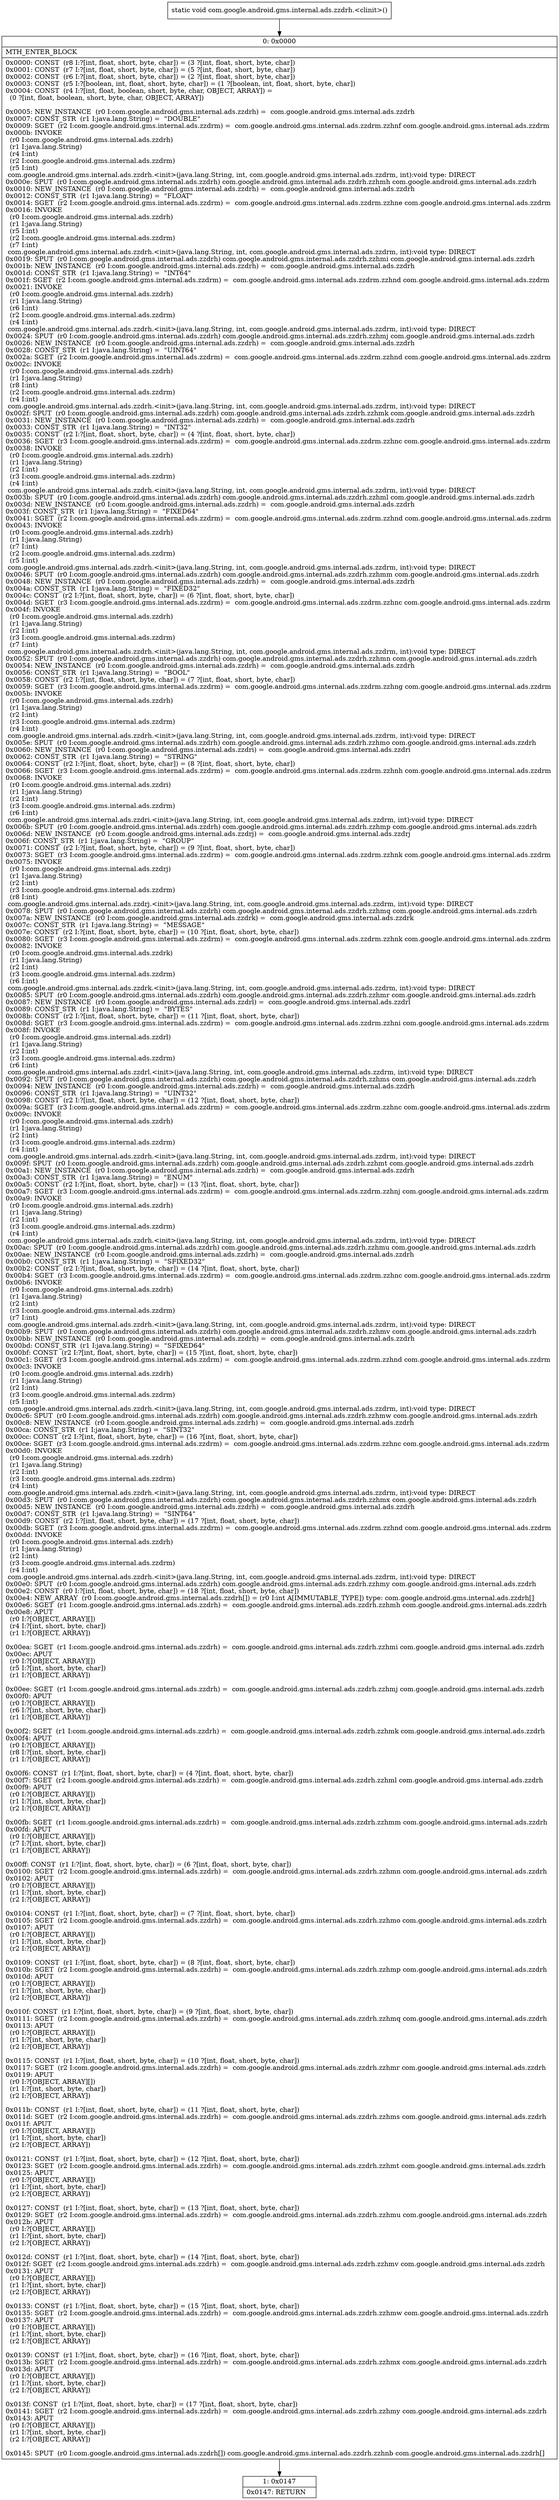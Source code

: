 digraph "CFG forcom.google.android.gms.internal.ads.zzdrh.\<clinit\>()V" {
Node_0 [shape=record,label="{0\:\ 0x0000|MTH_ENTER_BLOCK\l|0x0000: CONST  (r8 I:?[int, float, short, byte, char]) = (3 ?[int, float, short, byte, char]) \l0x0001: CONST  (r7 I:?[int, float, short, byte, char]) = (5 ?[int, float, short, byte, char]) \l0x0002: CONST  (r6 I:?[int, float, short, byte, char]) = (2 ?[int, float, short, byte, char]) \l0x0003: CONST  (r5 I:?[boolean, int, float, short, byte, char]) = (1 ?[boolean, int, float, short, byte, char]) \l0x0004: CONST  (r4 I:?[int, float, boolean, short, byte, char, OBJECT, ARRAY]) = \l  (0 ?[int, float, boolean, short, byte, char, OBJECT, ARRAY])\l \l0x0005: NEW_INSTANCE  (r0 I:com.google.android.gms.internal.ads.zzdrh) =  com.google.android.gms.internal.ads.zzdrh \l0x0007: CONST_STR  (r1 I:java.lang.String) =  \"DOUBLE\" \l0x0009: SGET  (r2 I:com.google.android.gms.internal.ads.zzdrm) =  com.google.android.gms.internal.ads.zzdrm.zzhnf com.google.android.gms.internal.ads.zzdrm \l0x000b: INVOKE  \l  (r0 I:com.google.android.gms.internal.ads.zzdrh)\l  (r1 I:java.lang.String)\l  (r4 I:int)\l  (r2 I:com.google.android.gms.internal.ads.zzdrm)\l  (r5 I:int)\l com.google.android.gms.internal.ads.zzdrh.\<init\>(java.lang.String, int, com.google.android.gms.internal.ads.zzdrm, int):void type: DIRECT \l0x000e: SPUT  (r0 I:com.google.android.gms.internal.ads.zzdrh) com.google.android.gms.internal.ads.zzdrh.zzhmh com.google.android.gms.internal.ads.zzdrh \l0x0010: NEW_INSTANCE  (r0 I:com.google.android.gms.internal.ads.zzdrh) =  com.google.android.gms.internal.ads.zzdrh \l0x0012: CONST_STR  (r1 I:java.lang.String) =  \"FLOAT\" \l0x0014: SGET  (r2 I:com.google.android.gms.internal.ads.zzdrm) =  com.google.android.gms.internal.ads.zzdrm.zzhne com.google.android.gms.internal.ads.zzdrm \l0x0016: INVOKE  \l  (r0 I:com.google.android.gms.internal.ads.zzdrh)\l  (r1 I:java.lang.String)\l  (r5 I:int)\l  (r2 I:com.google.android.gms.internal.ads.zzdrm)\l  (r7 I:int)\l com.google.android.gms.internal.ads.zzdrh.\<init\>(java.lang.String, int, com.google.android.gms.internal.ads.zzdrm, int):void type: DIRECT \l0x0019: SPUT  (r0 I:com.google.android.gms.internal.ads.zzdrh) com.google.android.gms.internal.ads.zzdrh.zzhmi com.google.android.gms.internal.ads.zzdrh \l0x001b: NEW_INSTANCE  (r0 I:com.google.android.gms.internal.ads.zzdrh) =  com.google.android.gms.internal.ads.zzdrh \l0x001d: CONST_STR  (r1 I:java.lang.String) =  \"INT64\" \l0x001f: SGET  (r2 I:com.google.android.gms.internal.ads.zzdrm) =  com.google.android.gms.internal.ads.zzdrm.zzhnd com.google.android.gms.internal.ads.zzdrm \l0x0021: INVOKE  \l  (r0 I:com.google.android.gms.internal.ads.zzdrh)\l  (r1 I:java.lang.String)\l  (r6 I:int)\l  (r2 I:com.google.android.gms.internal.ads.zzdrm)\l  (r4 I:int)\l com.google.android.gms.internal.ads.zzdrh.\<init\>(java.lang.String, int, com.google.android.gms.internal.ads.zzdrm, int):void type: DIRECT \l0x0024: SPUT  (r0 I:com.google.android.gms.internal.ads.zzdrh) com.google.android.gms.internal.ads.zzdrh.zzhmj com.google.android.gms.internal.ads.zzdrh \l0x0026: NEW_INSTANCE  (r0 I:com.google.android.gms.internal.ads.zzdrh) =  com.google.android.gms.internal.ads.zzdrh \l0x0028: CONST_STR  (r1 I:java.lang.String) =  \"UINT64\" \l0x002a: SGET  (r2 I:com.google.android.gms.internal.ads.zzdrm) =  com.google.android.gms.internal.ads.zzdrm.zzhnd com.google.android.gms.internal.ads.zzdrm \l0x002c: INVOKE  \l  (r0 I:com.google.android.gms.internal.ads.zzdrh)\l  (r1 I:java.lang.String)\l  (r8 I:int)\l  (r2 I:com.google.android.gms.internal.ads.zzdrm)\l  (r4 I:int)\l com.google.android.gms.internal.ads.zzdrh.\<init\>(java.lang.String, int, com.google.android.gms.internal.ads.zzdrm, int):void type: DIRECT \l0x002f: SPUT  (r0 I:com.google.android.gms.internal.ads.zzdrh) com.google.android.gms.internal.ads.zzdrh.zzhmk com.google.android.gms.internal.ads.zzdrh \l0x0031: NEW_INSTANCE  (r0 I:com.google.android.gms.internal.ads.zzdrh) =  com.google.android.gms.internal.ads.zzdrh \l0x0033: CONST_STR  (r1 I:java.lang.String) =  \"INT32\" \l0x0035: CONST  (r2 I:?[int, float, short, byte, char]) = (4 ?[int, float, short, byte, char]) \l0x0036: SGET  (r3 I:com.google.android.gms.internal.ads.zzdrm) =  com.google.android.gms.internal.ads.zzdrm.zzhnc com.google.android.gms.internal.ads.zzdrm \l0x0038: INVOKE  \l  (r0 I:com.google.android.gms.internal.ads.zzdrh)\l  (r1 I:java.lang.String)\l  (r2 I:int)\l  (r3 I:com.google.android.gms.internal.ads.zzdrm)\l  (r4 I:int)\l com.google.android.gms.internal.ads.zzdrh.\<init\>(java.lang.String, int, com.google.android.gms.internal.ads.zzdrm, int):void type: DIRECT \l0x003b: SPUT  (r0 I:com.google.android.gms.internal.ads.zzdrh) com.google.android.gms.internal.ads.zzdrh.zzhml com.google.android.gms.internal.ads.zzdrh \l0x003d: NEW_INSTANCE  (r0 I:com.google.android.gms.internal.ads.zzdrh) =  com.google.android.gms.internal.ads.zzdrh \l0x003f: CONST_STR  (r1 I:java.lang.String) =  \"FIXED64\" \l0x0041: SGET  (r2 I:com.google.android.gms.internal.ads.zzdrm) =  com.google.android.gms.internal.ads.zzdrm.zzhnd com.google.android.gms.internal.ads.zzdrm \l0x0043: INVOKE  \l  (r0 I:com.google.android.gms.internal.ads.zzdrh)\l  (r1 I:java.lang.String)\l  (r7 I:int)\l  (r2 I:com.google.android.gms.internal.ads.zzdrm)\l  (r5 I:int)\l com.google.android.gms.internal.ads.zzdrh.\<init\>(java.lang.String, int, com.google.android.gms.internal.ads.zzdrm, int):void type: DIRECT \l0x0046: SPUT  (r0 I:com.google.android.gms.internal.ads.zzdrh) com.google.android.gms.internal.ads.zzdrh.zzhmm com.google.android.gms.internal.ads.zzdrh \l0x0048: NEW_INSTANCE  (r0 I:com.google.android.gms.internal.ads.zzdrh) =  com.google.android.gms.internal.ads.zzdrh \l0x004a: CONST_STR  (r1 I:java.lang.String) =  \"FIXED32\" \l0x004c: CONST  (r2 I:?[int, float, short, byte, char]) = (6 ?[int, float, short, byte, char]) \l0x004d: SGET  (r3 I:com.google.android.gms.internal.ads.zzdrm) =  com.google.android.gms.internal.ads.zzdrm.zzhnc com.google.android.gms.internal.ads.zzdrm \l0x004f: INVOKE  \l  (r0 I:com.google.android.gms.internal.ads.zzdrh)\l  (r1 I:java.lang.String)\l  (r2 I:int)\l  (r3 I:com.google.android.gms.internal.ads.zzdrm)\l  (r7 I:int)\l com.google.android.gms.internal.ads.zzdrh.\<init\>(java.lang.String, int, com.google.android.gms.internal.ads.zzdrm, int):void type: DIRECT \l0x0052: SPUT  (r0 I:com.google.android.gms.internal.ads.zzdrh) com.google.android.gms.internal.ads.zzdrh.zzhmn com.google.android.gms.internal.ads.zzdrh \l0x0054: NEW_INSTANCE  (r0 I:com.google.android.gms.internal.ads.zzdrh) =  com.google.android.gms.internal.ads.zzdrh \l0x0056: CONST_STR  (r1 I:java.lang.String) =  \"BOOL\" \l0x0058: CONST  (r2 I:?[int, float, short, byte, char]) = (7 ?[int, float, short, byte, char]) \l0x0059: SGET  (r3 I:com.google.android.gms.internal.ads.zzdrm) =  com.google.android.gms.internal.ads.zzdrm.zzhng com.google.android.gms.internal.ads.zzdrm \l0x005b: INVOKE  \l  (r0 I:com.google.android.gms.internal.ads.zzdrh)\l  (r1 I:java.lang.String)\l  (r2 I:int)\l  (r3 I:com.google.android.gms.internal.ads.zzdrm)\l  (r4 I:int)\l com.google.android.gms.internal.ads.zzdrh.\<init\>(java.lang.String, int, com.google.android.gms.internal.ads.zzdrm, int):void type: DIRECT \l0x005e: SPUT  (r0 I:com.google.android.gms.internal.ads.zzdrh) com.google.android.gms.internal.ads.zzdrh.zzhmo com.google.android.gms.internal.ads.zzdrh \l0x0060: NEW_INSTANCE  (r0 I:com.google.android.gms.internal.ads.zzdri) =  com.google.android.gms.internal.ads.zzdri \l0x0062: CONST_STR  (r1 I:java.lang.String) =  \"STRING\" \l0x0064: CONST  (r2 I:?[int, float, short, byte, char]) = (8 ?[int, float, short, byte, char]) \l0x0066: SGET  (r3 I:com.google.android.gms.internal.ads.zzdrm) =  com.google.android.gms.internal.ads.zzdrm.zzhnh com.google.android.gms.internal.ads.zzdrm \l0x0068: INVOKE  \l  (r0 I:com.google.android.gms.internal.ads.zzdri)\l  (r1 I:java.lang.String)\l  (r2 I:int)\l  (r3 I:com.google.android.gms.internal.ads.zzdrm)\l  (r6 I:int)\l com.google.android.gms.internal.ads.zzdri.\<init\>(java.lang.String, int, com.google.android.gms.internal.ads.zzdrm, int):void type: DIRECT \l0x006b: SPUT  (r0 I:com.google.android.gms.internal.ads.zzdrh) com.google.android.gms.internal.ads.zzdrh.zzhmp com.google.android.gms.internal.ads.zzdrh \l0x006d: NEW_INSTANCE  (r0 I:com.google.android.gms.internal.ads.zzdrj) =  com.google.android.gms.internal.ads.zzdrj \l0x006f: CONST_STR  (r1 I:java.lang.String) =  \"GROUP\" \l0x0071: CONST  (r2 I:?[int, float, short, byte, char]) = (9 ?[int, float, short, byte, char]) \l0x0073: SGET  (r3 I:com.google.android.gms.internal.ads.zzdrm) =  com.google.android.gms.internal.ads.zzdrm.zzhnk com.google.android.gms.internal.ads.zzdrm \l0x0075: INVOKE  \l  (r0 I:com.google.android.gms.internal.ads.zzdrj)\l  (r1 I:java.lang.String)\l  (r2 I:int)\l  (r3 I:com.google.android.gms.internal.ads.zzdrm)\l  (r8 I:int)\l com.google.android.gms.internal.ads.zzdrj.\<init\>(java.lang.String, int, com.google.android.gms.internal.ads.zzdrm, int):void type: DIRECT \l0x0078: SPUT  (r0 I:com.google.android.gms.internal.ads.zzdrh) com.google.android.gms.internal.ads.zzdrh.zzhmq com.google.android.gms.internal.ads.zzdrh \l0x007a: NEW_INSTANCE  (r0 I:com.google.android.gms.internal.ads.zzdrk) =  com.google.android.gms.internal.ads.zzdrk \l0x007c: CONST_STR  (r1 I:java.lang.String) =  \"MESSAGE\" \l0x007e: CONST  (r2 I:?[int, float, short, byte, char]) = (10 ?[int, float, short, byte, char]) \l0x0080: SGET  (r3 I:com.google.android.gms.internal.ads.zzdrm) =  com.google.android.gms.internal.ads.zzdrm.zzhnk com.google.android.gms.internal.ads.zzdrm \l0x0082: INVOKE  \l  (r0 I:com.google.android.gms.internal.ads.zzdrk)\l  (r1 I:java.lang.String)\l  (r2 I:int)\l  (r3 I:com.google.android.gms.internal.ads.zzdrm)\l  (r6 I:int)\l com.google.android.gms.internal.ads.zzdrk.\<init\>(java.lang.String, int, com.google.android.gms.internal.ads.zzdrm, int):void type: DIRECT \l0x0085: SPUT  (r0 I:com.google.android.gms.internal.ads.zzdrh) com.google.android.gms.internal.ads.zzdrh.zzhmr com.google.android.gms.internal.ads.zzdrh \l0x0087: NEW_INSTANCE  (r0 I:com.google.android.gms.internal.ads.zzdrl) =  com.google.android.gms.internal.ads.zzdrl \l0x0089: CONST_STR  (r1 I:java.lang.String) =  \"BYTES\" \l0x008b: CONST  (r2 I:?[int, float, short, byte, char]) = (11 ?[int, float, short, byte, char]) \l0x008d: SGET  (r3 I:com.google.android.gms.internal.ads.zzdrm) =  com.google.android.gms.internal.ads.zzdrm.zzhni com.google.android.gms.internal.ads.zzdrm \l0x008f: INVOKE  \l  (r0 I:com.google.android.gms.internal.ads.zzdrl)\l  (r1 I:java.lang.String)\l  (r2 I:int)\l  (r3 I:com.google.android.gms.internal.ads.zzdrm)\l  (r6 I:int)\l com.google.android.gms.internal.ads.zzdrl.\<init\>(java.lang.String, int, com.google.android.gms.internal.ads.zzdrm, int):void type: DIRECT \l0x0092: SPUT  (r0 I:com.google.android.gms.internal.ads.zzdrh) com.google.android.gms.internal.ads.zzdrh.zzhms com.google.android.gms.internal.ads.zzdrh \l0x0094: NEW_INSTANCE  (r0 I:com.google.android.gms.internal.ads.zzdrh) =  com.google.android.gms.internal.ads.zzdrh \l0x0096: CONST_STR  (r1 I:java.lang.String) =  \"UINT32\" \l0x0098: CONST  (r2 I:?[int, float, short, byte, char]) = (12 ?[int, float, short, byte, char]) \l0x009a: SGET  (r3 I:com.google.android.gms.internal.ads.zzdrm) =  com.google.android.gms.internal.ads.zzdrm.zzhnc com.google.android.gms.internal.ads.zzdrm \l0x009c: INVOKE  \l  (r0 I:com.google.android.gms.internal.ads.zzdrh)\l  (r1 I:java.lang.String)\l  (r2 I:int)\l  (r3 I:com.google.android.gms.internal.ads.zzdrm)\l  (r4 I:int)\l com.google.android.gms.internal.ads.zzdrh.\<init\>(java.lang.String, int, com.google.android.gms.internal.ads.zzdrm, int):void type: DIRECT \l0x009f: SPUT  (r0 I:com.google.android.gms.internal.ads.zzdrh) com.google.android.gms.internal.ads.zzdrh.zzhmt com.google.android.gms.internal.ads.zzdrh \l0x00a1: NEW_INSTANCE  (r0 I:com.google.android.gms.internal.ads.zzdrh) =  com.google.android.gms.internal.ads.zzdrh \l0x00a3: CONST_STR  (r1 I:java.lang.String) =  \"ENUM\" \l0x00a5: CONST  (r2 I:?[int, float, short, byte, char]) = (13 ?[int, float, short, byte, char]) \l0x00a7: SGET  (r3 I:com.google.android.gms.internal.ads.zzdrm) =  com.google.android.gms.internal.ads.zzdrm.zzhnj com.google.android.gms.internal.ads.zzdrm \l0x00a9: INVOKE  \l  (r0 I:com.google.android.gms.internal.ads.zzdrh)\l  (r1 I:java.lang.String)\l  (r2 I:int)\l  (r3 I:com.google.android.gms.internal.ads.zzdrm)\l  (r4 I:int)\l com.google.android.gms.internal.ads.zzdrh.\<init\>(java.lang.String, int, com.google.android.gms.internal.ads.zzdrm, int):void type: DIRECT \l0x00ac: SPUT  (r0 I:com.google.android.gms.internal.ads.zzdrh) com.google.android.gms.internal.ads.zzdrh.zzhmu com.google.android.gms.internal.ads.zzdrh \l0x00ae: NEW_INSTANCE  (r0 I:com.google.android.gms.internal.ads.zzdrh) =  com.google.android.gms.internal.ads.zzdrh \l0x00b0: CONST_STR  (r1 I:java.lang.String) =  \"SFIXED32\" \l0x00b2: CONST  (r2 I:?[int, float, short, byte, char]) = (14 ?[int, float, short, byte, char]) \l0x00b4: SGET  (r3 I:com.google.android.gms.internal.ads.zzdrm) =  com.google.android.gms.internal.ads.zzdrm.zzhnc com.google.android.gms.internal.ads.zzdrm \l0x00b6: INVOKE  \l  (r0 I:com.google.android.gms.internal.ads.zzdrh)\l  (r1 I:java.lang.String)\l  (r2 I:int)\l  (r3 I:com.google.android.gms.internal.ads.zzdrm)\l  (r7 I:int)\l com.google.android.gms.internal.ads.zzdrh.\<init\>(java.lang.String, int, com.google.android.gms.internal.ads.zzdrm, int):void type: DIRECT \l0x00b9: SPUT  (r0 I:com.google.android.gms.internal.ads.zzdrh) com.google.android.gms.internal.ads.zzdrh.zzhmv com.google.android.gms.internal.ads.zzdrh \l0x00bb: NEW_INSTANCE  (r0 I:com.google.android.gms.internal.ads.zzdrh) =  com.google.android.gms.internal.ads.zzdrh \l0x00bd: CONST_STR  (r1 I:java.lang.String) =  \"SFIXED64\" \l0x00bf: CONST  (r2 I:?[int, float, short, byte, char]) = (15 ?[int, float, short, byte, char]) \l0x00c1: SGET  (r3 I:com.google.android.gms.internal.ads.zzdrm) =  com.google.android.gms.internal.ads.zzdrm.zzhnd com.google.android.gms.internal.ads.zzdrm \l0x00c3: INVOKE  \l  (r0 I:com.google.android.gms.internal.ads.zzdrh)\l  (r1 I:java.lang.String)\l  (r2 I:int)\l  (r3 I:com.google.android.gms.internal.ads.zzdrm)\l  (r5 I:int)\l com.google.android.gms.internal.ads.zzdrh.\<init\>(java.lang.String, int, com.google.android.gms.internal.ads.zzdrm, int):void type: DIRECT \l0x00c6: SPUT  (r0 I:com.google.android.gms.internal.ads.zzdrh) com.google.android.gms.internal.ads.zzdrh.zzhmw com.google.android.gms.internal.ads.zzdrh \l0x00c8: NEW_INSTANCE  (r0 I:com.google.android.gms.internal.ads.zzdrh) =  com.google.android.gms.internal.ads.zzdrh \l0x00ca: CONST_STR  (r1 I:java.lang.String) =  \"SINT32\" \l0x00cc: CONST  (r2 I:?[int, float, short, byte, char]) = (16 ?[int, float, short, byte, char]) \l0x00ce: SGET  (r3 I:com.google.android.gms.internal.ads.zzdrm) =  com.google.android.gms.internal.ads.zzdrm.zzhnc com.google.android.gms.internal.ads.zzdrm \l0x00d0: INVOKE  \l  (r0 I:com.google.android.gms.internal.ads.zzdrh)\l  (r1 I:java.lang.String)\l  (r2 I:int)\l  (r3 I:com.google.android.gms.internal.ads.zzdrm)\l  (r4 I:int)\l com.google.android.gms.internal.ads.zzdrh.\<init\>(java.lang.String, int, com.google.android.gms.internal.ads.zzdrm, int):void type: DIRECT \l0x00d3: SPUT  (r0 I:com.google.android.gms.internal.ads.zzdrh) com.google.android.gms.internal.ads.zzdrh.zzhmx com.google.android.gms.internal.ads.zzdrh \l0x00d5: NEW_INSTANCE  (r0 I:com.google.android.gms.internal.ads.zzdrh) =  com.google.android.gms.internal.ads.zzdrh \l0x00d7: CONST_STR  (r1 I:java.lang.String) =  \"SINT64\" \l0x00d9: CONST  (r2 I:?[int, float, short, byte, char]) = (17 ?[int, float, short, byte, char]) \l0x00db: SGET  (r3 I:com.google.android.gms.internal.ads.zzdrm) =  com.google.android.gms.internal.ads.zzdrm.zzhnd com.google.android.gms.internal.ads.zzdrm \l0x00dd: INVOKE  \l  (r0 I:com.google.android.gms.internal.ads.zzdrh)\l  (r1 I:java.lang.String)\l  (r2 I:int)\l  (r3 I:com.google.android.gms.internal.ads.zzdrm)\l  (r4 I:int)\l com.google.android.gms.internal.ads.zzdrh.\<init\>(java.lang.String, int, com.google.android.gms.internal.ads.zzdrm, int):void type: DIRECT \l0x00e0: SPUT  (r0 I:com.google.android.gms.internal.ads.zzdrh) com.google.android.gms.internal.ads.zzdrh.zzhmy com.google.android.gms.internal.ads.zzdrh \l0x00e2: CONST  (r0 I:?[int, float, short, byte, char]) = (18 ?[int, float, short, byte, char]) \l0x00e4: NEW_ARRAY  (r0 I:com.google.android.gms.internal.ads.zzdrh[]) = (r0 I:int A[IMMUTABLE_TYPE]) type: com.google.android.gms.internal.ads.zzdrh[] \l0x00e6: SGET  (r1 I:com.google.android.gms.internal.ads.zzdrh) =  com.google.android.gms.internal.ads.zzdrh.zzhmh com.google.android.gms.internal.ads.zzdrh \l0x00e8: APUT  \l  (r0 I:?[OBJECT, ARRAY][])\l  (r4 I:?[int, short, byte, char])\l  (r1 I:?[OBJECT, ARRAY])\l \l0x00ea: SGET  (r1 I:com.google.android.gms.internal.ads.zzdrh) =  com.google.android.gms.internal.ads.zzdrh.zzhmi com.google.android.gms.internal.ads.zzdrh \l0x00ec: APUT  \l  (r0 I:?[OBJECT, ARRAY][])\l  (r5 I:?[int, short, byte, char])\l  (r1 I:?[OBJECT, ARRAY])\l \l0x00ee: SGET  (r1 I:com.google.android.gms.internal.ads.zzdrh) =  com.google.android.gms.internal.ads.zzdrh.zzhmj com.google.android.gms.internal.ads.zzdrh \l0x00f0: APUT  \l  (r0 I:?[OBJECT, ARRAY][])\l  (r6 I:?[int, short, byte, char])\l  (r1 I:?[OBJECT, ARRAY])\l \l0x00f2: SGET  (r1 I:com.google.android.gms.internal.ads.zzdrh) =  com.google.android.gms.internal.ads.zzdrh.zzhmk com.google.android.gms.internal.ads.zzdrh \l0x00f4: APUT  \l  (r0 I:?[OBJECT, ARRAY][])\l  (r8 I:?[int, short, byte, char])\l  (r1 I:?[OBJECT, ARRAY])\l \l0x00f6: CONST  (r1 I:?[int, float, short, byte, char]) = (4 ?[int, float, short, byte, char]) \l0x00f7: SGET  (r2 I:com.google.android.gms.internal.ads.zzdrh) =  com.google.android.gms.internal.ads.zzdrh.zzhml com.google.android.gms.internal.ads.zzdrh \l0x00f9: APUT  \l  (r0 I:?[OBJECT, ARRAY][])\l  (r1 I:?[int, short, byte, char])\l  (r2 I:?[OBJECT, ARRAY])\l \l0x00fb: SGET  (r1 I:com.google.android.gms.internal.ads.zzdrh) =  com.google.android.gms.internal.ads.zzdrh.zzhmm com.google.android.gms.internal.ads.zzdrh \l0x00fd: APUT  \l  (r0 I:?[OBJECT, ARRAY][])\l  (r7 I:?[int, short, byte, char])\l  (r1 I:?[OBJECT, ARRAY])\l \l0x00ff: CONST  (r1 I:?[int, float, short, byte, char]) = (6 ?[int, float, short, byte, char]) \l0x0100: SGET  (r2 I:com.google.android.gms.internal.ads.zzdrh) =  com.google.android.gms.internal.ads.zzdrh.zzhmn com.google.android.gms.internal.ads.zzdrh \l0x0102: APUT  \l  (r0 I:?[OBJECT, ARRAY][])\l  (r1 I:?[int, short, byte, char])\l  (r2 I:?[OBJECT, ARRAY])\l \l0x0104: CONST  (r1 I:?[int, float, short, byte, char]) = (7 ?[int, float, short, byte, char]) \l0x0105: SGET  (r2 I:com.google.android.gms.internal.ads.zzdrh) =  com.google.android.gms.internal.ads.zzdrh.zzhmo com.google.android.gms.internal.ads.zzdrh \l0x0107: APUT  \l  (r0 I:?[OBJECT, ARRAY][])\l  (r1 I:?[int, short, byte, char])\l  (r2 I:?[OBJECT, ARRAY])\l \l0x0109: CONST  (r1 I:?[int, float, short, byte, char]) = (8 ?[int, float, short, byte, char]) \l0x010b: SGET  (r2 I:com.google.android.gms.internal.ads.zzdrh) =  com.google.android.gms.internal.ads.zzdrh.zzhmp com.google.android.gms.internal.ads.zzdrh \l0x010d: APUT  \l  (r0 I:?[OBJECT, ARRAY][])\l  (r1 I:?[int, short, byte, char])\l  (r2 I:?[OBJECT, ARRAY])\l \l0x010f: CONST  (r1 I:?[int, float, short, byte, char]) = (9 ?[int, float, short, byte, char]) \l0x0111: SGET  (r2 I:com.google.android.gms.internal.ads.zzdrh) =  com.google.android.gms.internal.ads.zzdrh.zzhmq com.google.android.gms.internal.ads.zzdrh \l0x0113: APUT  \l  (r0 I:?[OBJECT, ARRAY][])\l  (r1 I:?[int, short, byte, char])\l  (r2 I:?[OBJECT, ARRAY])\l \l0x0115: CONST  (r1 I:?[int, float, short, byte, char]) = (10 ?[int, float, short, byte, char]) \l0x0117: SGET  (r2 I:com.google.android.gms.internal.ads.zzdrh) =  com.google.android.gms.internal.ads.zzdrh.zzhmr com.google.android.gms.internal.ads.zzdrh \l0x0119: APUT  \l  (r0 I:?[OBJECT, ARRAY][])\l  (r1 I:?[int, short, byte, char])\l  (r2 I:?[OBJECT, ARRAY])\l \l0x011b: CONST  (r1 I:?[int, float, short, byte, char]) = (11 ?[int, float, short, byte, char]) \l0x011d: SGET  (r2 I:com.google.android.gms.internal.ads.zzdrh) =  com.google.android.gms.internal.ads.zzdrh.zzhms com.google.android.gms.internal.ads.zzdrh \l0x011f: APUT  \l  (r0 I:?[OBJECT, ARRAY][])\l  (r1 I:?[int, short, byte, char])\l  (r2 I:?[OBJECT, ARRAY])\l \l0x0121: CONST  (r1 I:?[int, float, short, byte, char]) = (12 ?[int, float, short, byte, char]) \l0x0123: SGET  (r2 I:com.google.android.gms.internal.ads.zzdrh) =  com.google.android.gms.internal.ads.zzdrh.zzhmt com.google.android.gms.internal.ads.zzdrh \l0x0125: APUT  \l  (r0 I:?[OBJECT, ARRAY][])\l  (r1 I:?[int, short, byte, char])\l  (r2 I:?[OBJECT, ARRAY])\l \l0x0127: CONST  (r1 I:?[int, float, short, byte, char]) = (13 ?[int, float, short, byte, char]) \l0x0129: SGET  (r2 I:com.google.android.gms.internal.ads.zzdrh) =  com.google.android.gms.internal.ads.zzdrh.zzhmu com.google.android.gms.internal.ads.zzdrh \l0x012b: APUT  \l  (r0 I:?[OBJECT, ARRAY][])\l  (r1 I:?[int, short, byte, char])\l  (r2 I:?[OBJECT, ARRAY])\l \l0x012d: CONST  (r1 I:?[int, float, short, byte, char]) = (14 ?[int, float, short, byte, char]) \l0x012f: SGET  (r2 I:com.google.android.gms.internal.ads.zzdrh) =  com.google.android.gms.internal.ads.zzdrh.zzhmv com.google.android.gms.internal.ads.zzdrh \l0x0131: APUT  \l  (r0 I:?[OBJECT, ARRAY][])\l  (r1 I:?[int, short, byte, char])\l  (r2 I:?[OBJECT, ARRAY])\l \l0x0133: CONST  (r1 I:?[int, float, short, byte, char]) = (15 ?[int, float, short, byte, char]) \l0x0135: SGET  (r2 I:com.google.android.gms.internal.ads.zzdrh) =  com.google.android.gms.internal.ads.zzdrh.zzhmw com.google.android.gms.internal.ads.zzdrh \l0x0137: APUT  \l  (r0 I:?[OBJECT, ARRAY][])\l  (r1 I:?[int, short, byte, char])\l  (r2 I:?[OBJECT, ARRAY])\l \l0x0139: CONST  (r1 I:?[int, float, short, byte, char]) = (16 ?[int, float, short, byte, char]) \l0x013b: SGET  (r2 I:com.google.android.gms.internal.ads.zzdrh) =  com.google.android.gms.internal.ads.zzdrh.zzhmx com.google.android.gms.internal.ads.zzdrh \l0x013d: APUT  \l  (r0 I:?[OBJECT, ARRAY][])\l  (r1 I:?[int, short, byte, char])\l  (r2 I:?[OBJECT, ARRAY])\l \l0x013f: CONST  (r1 I:?[int, float, short, byte, char]) = (17 ?[int, float, short, byte, char]) \l0x0141: SGET  (r2 I:com.google.android.gms.internal.ads.zzdrh) =  com.google.android.gms.internal.ads.zzdrh.zzhmy com.google.android.gms.internal.ads.zzdrh \l0x0143: APUT  \l  (r0 I:?[OBJECT, ARRAY][])\l  (r1 I:?[int, short, byte, char])\l  (r2 I:?[OBJECT, ARRAY])\l \l0x0145: SPUT  (r0 I:com.google.android.gms.internal.ads.zzdrh[]) com.google.android.gms.internal.ads.zzdrh.zzhnb com.google.android.gms.internal.ads.zzdrh[] \l}"];
Node_1 [shape=record,label="{1\:\ 0x0147|0x0147: RETURN   \l}"];
MethodNode[shape=record,label="{static void com.google.android.gms.internal.ads.zzdrh.\<clinit\>() }"];
MethodNode -> Node_0;
Node_0 -> Node_1;
}

